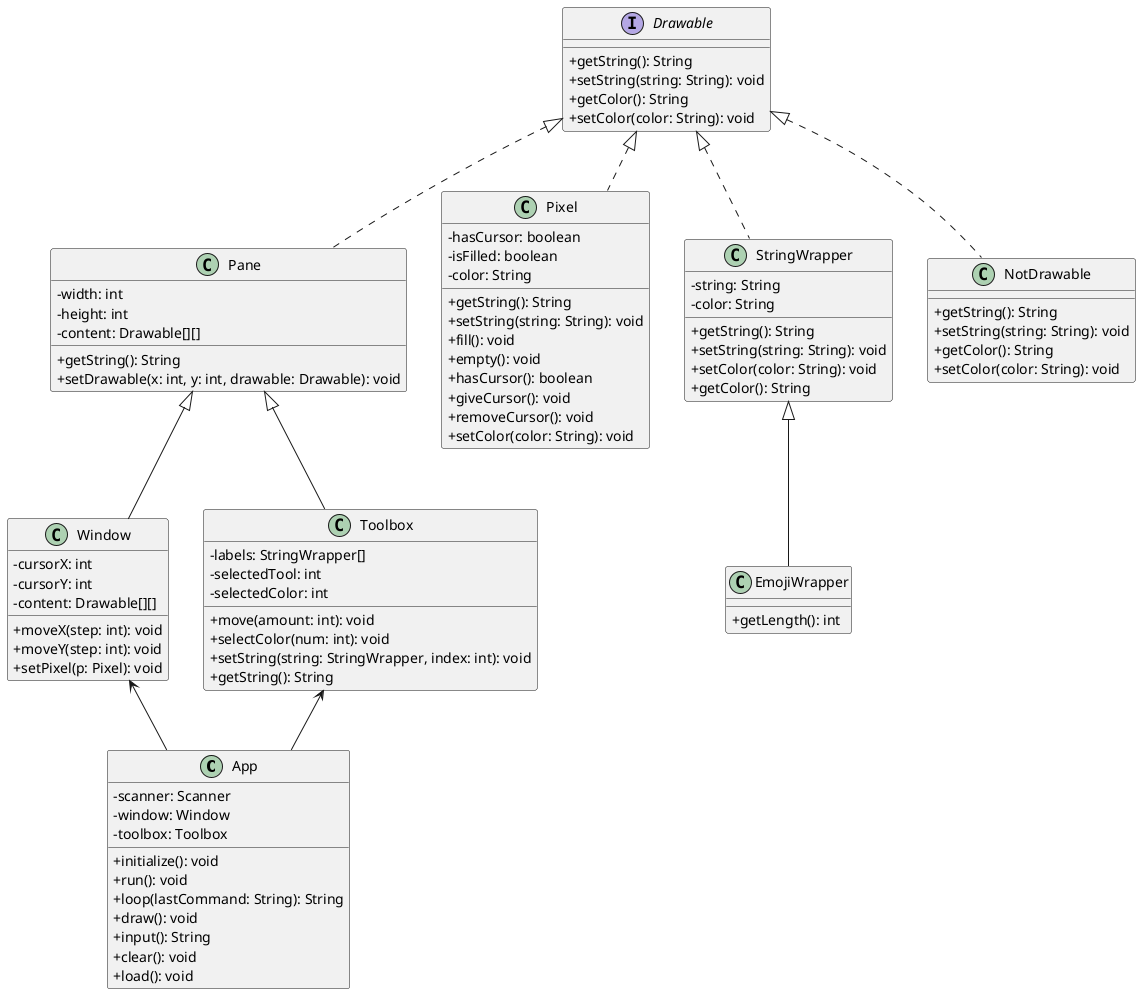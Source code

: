 @startuml
skinparam classAttributeIconSize 0

class App {
  - scanner: Scanner
  - window: Window
  - toolbox: Toolbox
  + initialize(): void
  + run(): void
  + loop(lastCommand: String): String
  + draw(): void
  + input(): String
  + clear(): void
  + load(): void
}

class Window {
  - cursorX: int
  - cursorY: int
  - content: Drawable[][]
  + moveX(step: int): void
  + moveY(step: int): void
  + setPixel(p: Pixel): void
}

class Toolbox {
  - labels: StringWrapper[]
  - selectedTool: int
  - selectedColor: int
  + move(amount: int): void
  + selectColor(num: int): void
  + setString(string: StringWrapper, index: int): void
  + getString(): String
}

class Pane {
  - width: int
  - height: int
  - content: Drawable[][]
  + getString(): String
  + setDrawable(x: int, y: int, drawable: Drawable): void
}

class Pixel {
  - hasCursor: boolean
  - isFilled: boolean
  - color: String
  + getString(): String
  + setString(string: String): void
  + fill(): void
  + empty(): void
  + hasCursor(): boolean
  + giveCursor(): void
  + removeCursor(): void
  + setColor(color: String): void
}

interface Drawable {
  + getString(): String
  + setString(string: String): void
  + getColor(): String
  + setColor(color: String): void
}

class StringWrapper {
  - string: String
  - color: String
  + getString(): String
  + setString(string: String): void
  + setColor(color: String): void
  + getColor(): String
}

class EmojiWrapper {
  + getLength(): int
}

class NotDrawable {
  + getString(): String
  + setString(string: String): void
  + getColor(): String
  + setColor(color: String): void
}

Window <-- App
Toolbox <-- App
Pane <|-- Toolbox
Pane <|-- Window
Drawable <|.. Pane
Drawable <|.. Pixel
Drawable <|.. StringWrapper
Drawable <|.. NotDrawable
StringWrapper <|-- EmojiWrapper
@enduml


